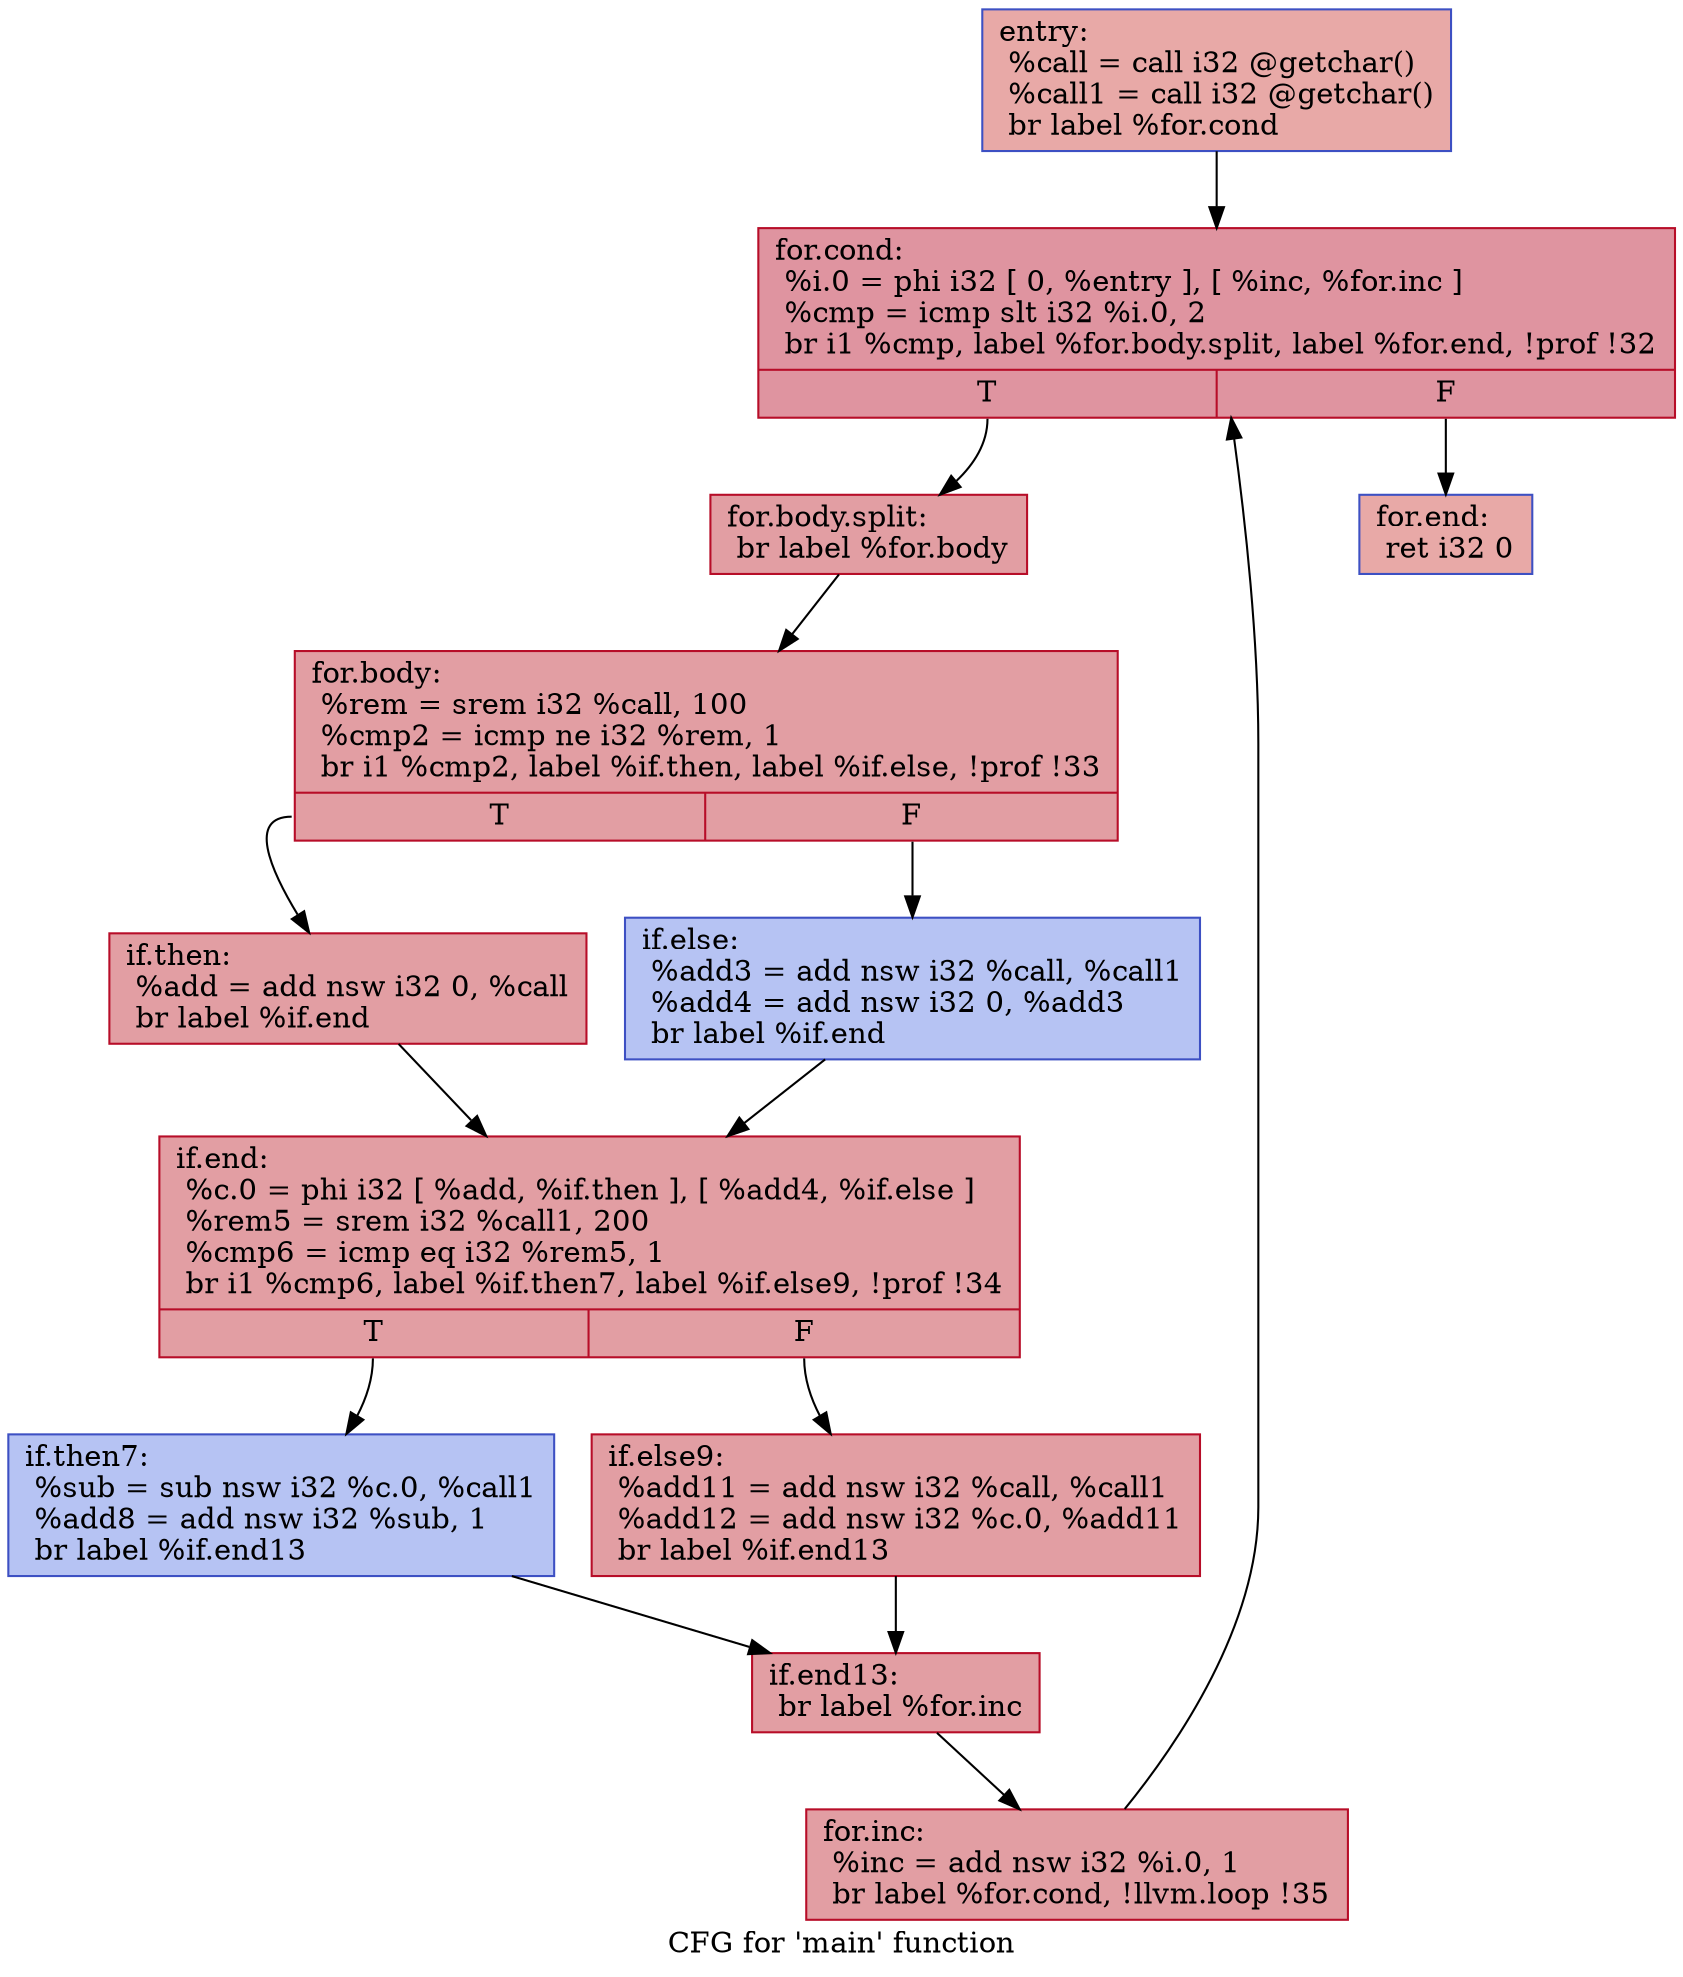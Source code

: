digraph "CFG for 'main' function" {
	label="CFG for 'main' function";

	Node0x564d8fabbc30 [shape=record,color="#3d50c3ff", style=filled, fillcolor="#ca3b3770",label="{entry:\l  %call = call i32 @getchar()\l  %call1 = call i32 @getchar()\l  br label %for.cond\l}"];
	Node0x564d8fabbc30 -> Node0x564d8fac44f0;
	Node0x564d8fac44f0 [shape=record,color="#b70d28ff", style=filled, fillcolor="#b70d2870",label="{for.cond:                                         \l  %i.0 = phi i32 [ 0, %entry ], [ %inc, %for.inc ]\l  %cmp = icmp slt i32 %i.0, 2\l  br i1 %cmp, label %for.body.split, label %for.end, !prof !32\l|{<s0>T|<s1>F}}"];
	Node0x564d8fac44f0:s0 -> Node0x564d8fac4540;
	Node0x564d8fac44f0:s1 -> Node0x564d8fac4810;
	Node0x564d8fac4540 [shape=record,color="#b70d28ff", style=filled, fillcolor="#be242e70",label="{for.body.split:                                   \l  br label %for.body\l}"];
	Node0x564d8fac4540 -> Node0x564d8fac4590;
	Node0x564d8fac4590 [shape=record,color="#b70d28ff", style=filled, fillcolor="#be242e70",label="{for.body:                                         \l  %rem = srem i32 %call, 100\l  %cmp2 = icmp ne i32 %rem, 1\l  br i1 %cmp2, label %if.then, label %if.else, !prof !33\l|{<s0>T|<s1>F}}"];
	Node0x564d8fac4590:s0 -> Node0x564d8fac45e0;
	Node0x564d8fac4590:s1 -> Node0x564d8fac4630;
	Node0x564d8fac45e0 [shape=record,color="#b70d28ff", style=filled, fillcolor="#be242e70",label="{if.then:                                          \l  %add = add nsw i32 0, %call\l  br label %if.end\l}"];
	Node0x564d8fac45e0 -> Node0x564d8fac4680;
	Node0x564d8fac4630 [shape=record,color="#3d50c3ff", style=filled, fillcolor="#5977e370",label="{if.else:                                          \l  %add3 = add nsw i32 %call, %call1\l  %add4 = add nsw i32 0, %add3\l  br label %if.end\l}"];
	Node0x564d8fac4630 -> Node0x564d8fac4680;
	Node0x564d8fac4680 [shape=record,color="#b70d28ff", style=filled, fillcolor="#be242e70",label="{if.end:                                           \l  %c.0 = phi i32 [ %add, %if.then ], [ %add4, %if.else ]\l  %rem5 = srem i32 %call1, 200\l  %cmp6 = icmp eq i32 %rem5, 1\l  br i1 %cmp6, label %if.then7, label %if.else9, !prof !34\l|{<s0>T|<s1>F}}"];
	Node0x564d8fac4680:s0 -> Node0x564d8fac46d0;
	Node0x564d8fac4680:s1 -> Node0x564d8fac4720;
	Node0x564d8fac46d0 [shape=record,color="#3d50c3ff", style=filled, fillcolor="#5977e370",label="{if.then7:                                         \l  %sub = sub nsw i32 %c.0, %call1\l  %add8 = add nsw i32 %sub, 1\l  br label %if.end13\l}"];
	Node0x564d8fac46d0 -> Node0x564d8fac4770;
	Node0x564d8fac4720 [shape=record,color="#b70d28ff", style=filled, fillcolor="#be242e70",label="{if.else9:                                         \l  %add11 = add nsw i32 %call, %call1\l  %add12 = add nsw i32 %c.0, %add11\l  br label %if.end13\l}"];
	Node0x564d8fac4720 -> Node0x564d8fac4770;
	Node0x564d8fac4770 [shape=record,color="#b70d28ff", style=filled, fillcolor="#be242e70",label="{if.end13:                                         \l  br label %for.inc\l}"];
	Node0x564d8fac4770 -> Node0x564d8fac47c0;
	Node0x564d8fac47c0 [shape=record,color="#b70d28ff", style=filled, fillcolor="#be242e70",label="{for.inc:                                          \l  %inc = add nsw i32 %i.0, 1\l  br label %for.cond, !llvm.loop !35\l}"];
	Node0x564d8fac47c0 -> Node0x564d8fac44f0;
	Node0x564d8fac4810 [shape=record,color="#3d50c3ff", style=filled, fillcolor="#ca3b3770",label="{for.end:                                          \l  ret i32 0\l}"];
}
